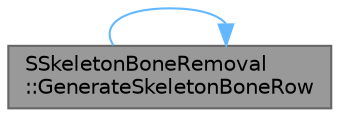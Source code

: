 digraph "SSkeletonBoneRemoval::GenerateSkeletonBoneRow"
{
 // INTERACTIVE_SVG=YES
 // LATEX_PDF_SIZE
  bgcolor="transparent";
  edge [fontname=Helvetica,fontsize=10,labelfontname=Helvetica,labelfontsize=10];
  node [fontname=Helvetica,fontsize=10,shape=box,height=0.2,width=0.4];
  rankdir="RL";
  Node1 [id="Node000001",label="SSkeletonBoneRemoval\l::GenerateSkeletonBoneRow",height=0.2,width=0.4,color="gray40", fillcolor="grey60", style="filled", fontcolor="black",tooltip="Create an individual row for the bone name list."];
  Node1 -> Node1 [id="edge1_Node000001_Node000001",dir="back",color="steelblue1",style="solid",tooltip=" "];
}
